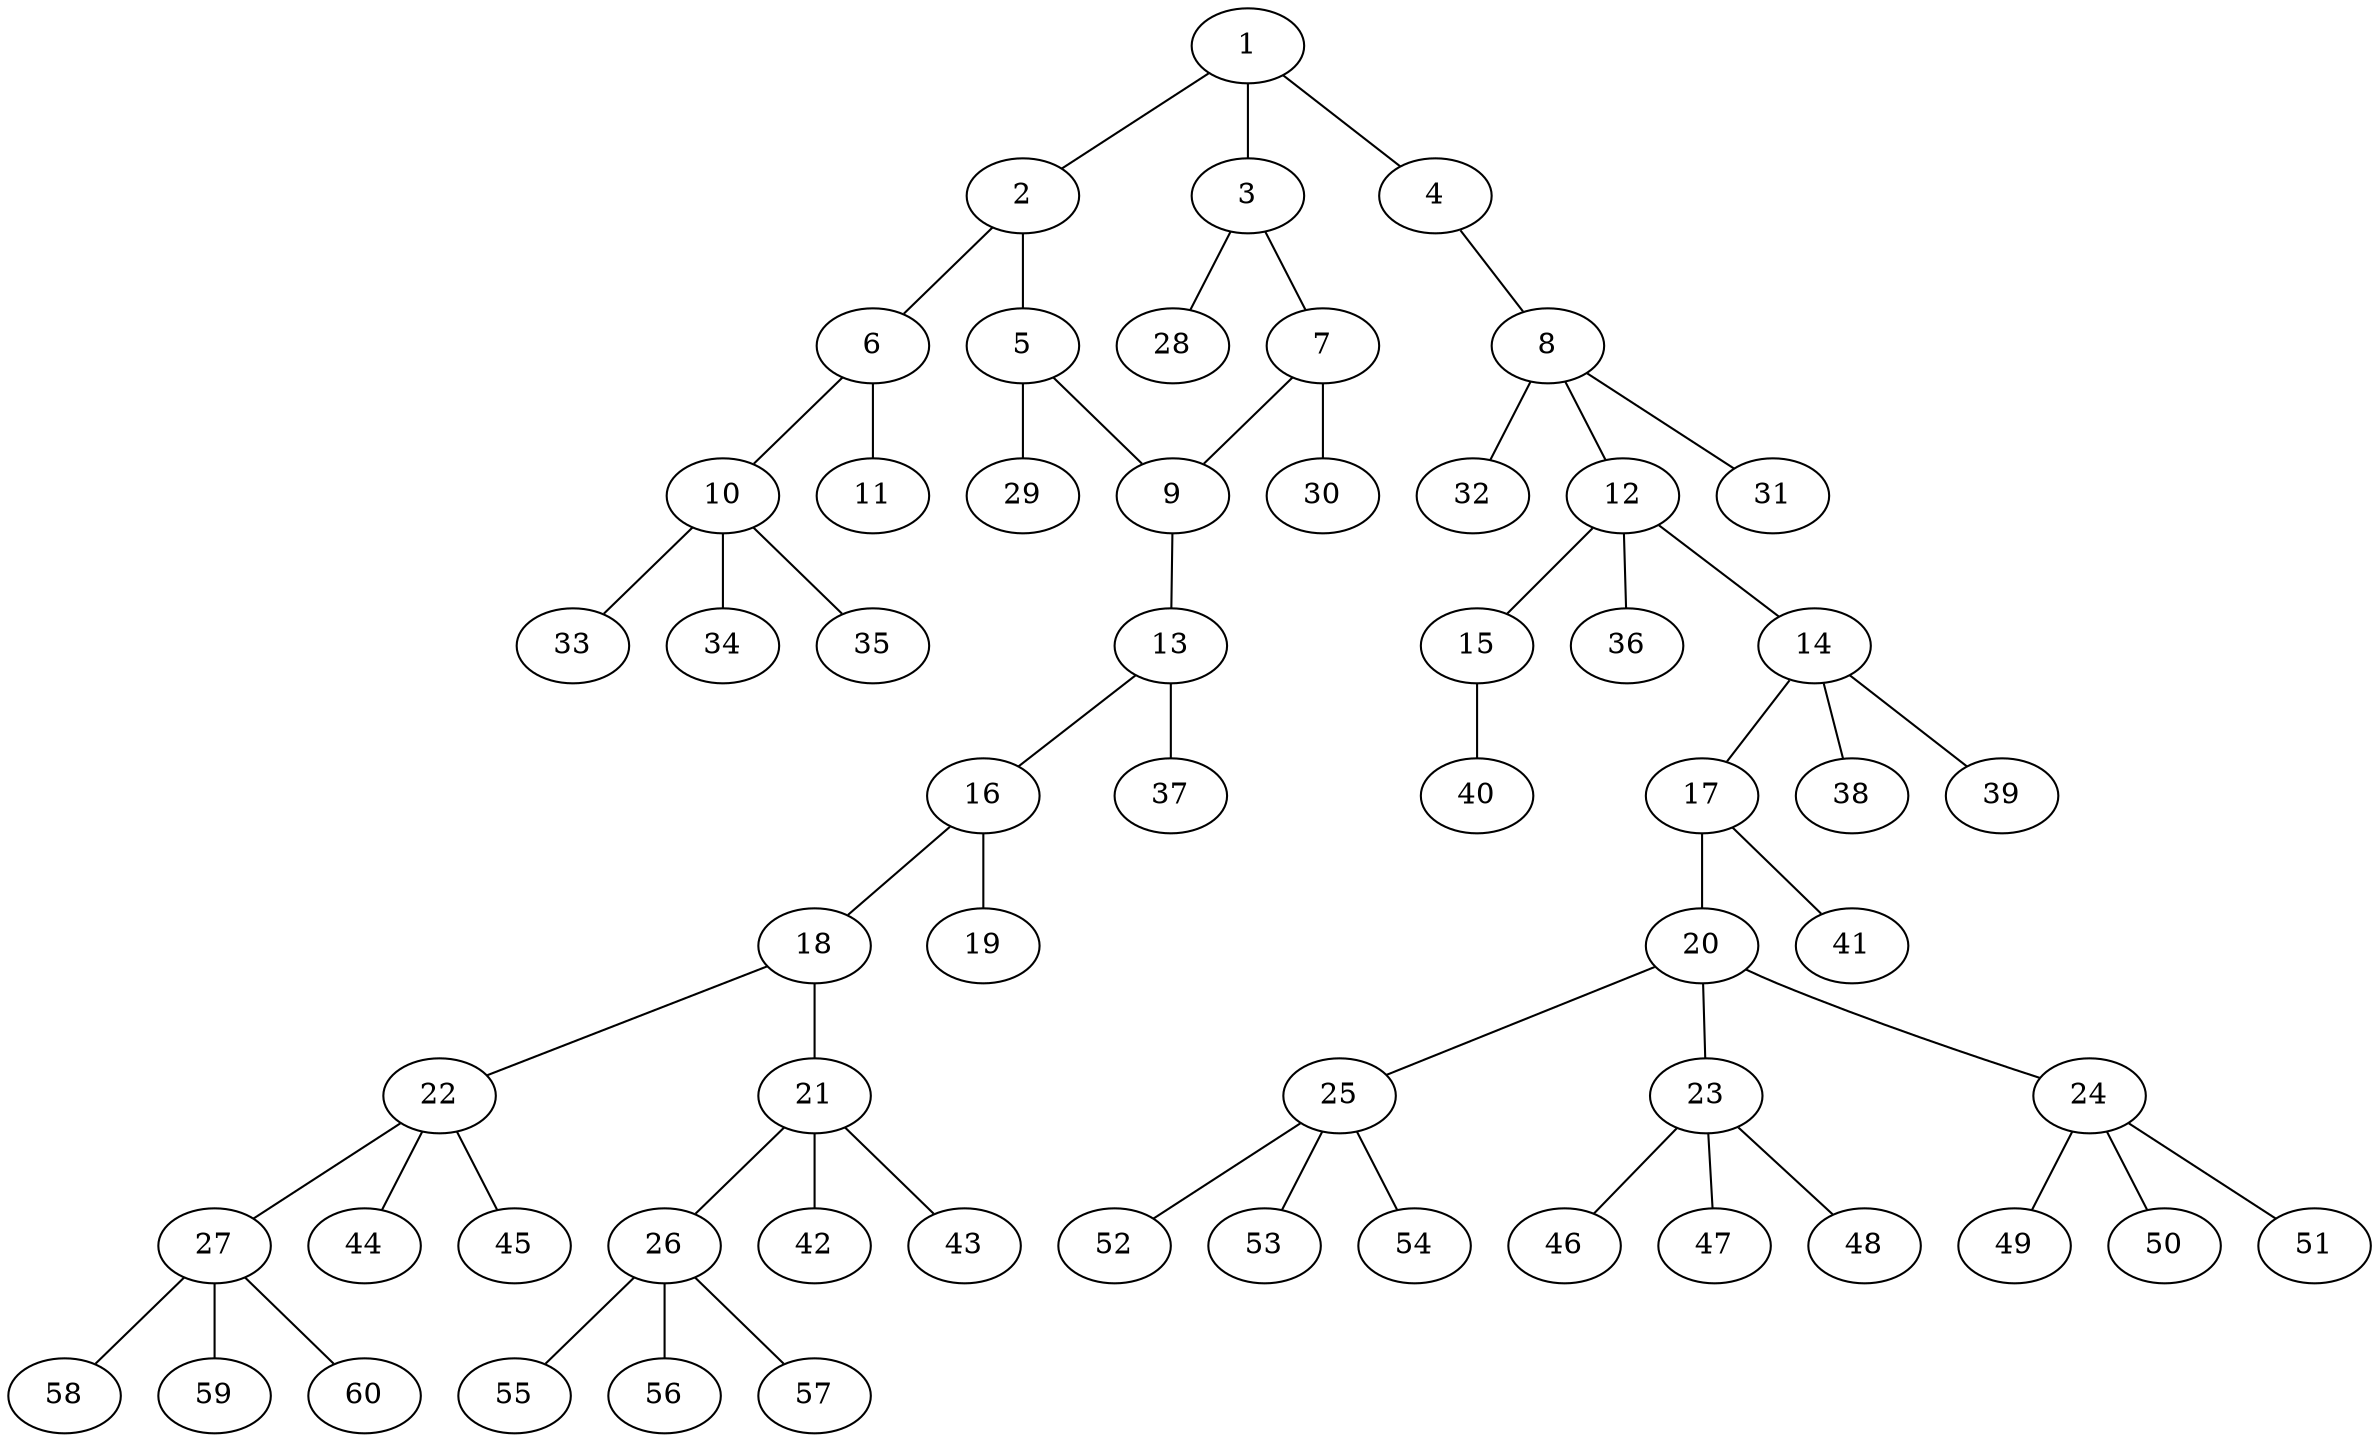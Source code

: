 graph molecule_1671 {
	1	 [chem=C];
	2	 [chem=C];
	1 -- 2	 [valence=2];
	3	 [chem=C];
	1 -- 3	 [valence=1];
	4	 [chem=O];
	1 -- 4	 [valence=1];
	5	 [chem=C];
	2 -- 5	 [valence=1];
	6	 [chem=C];
	2 -- 6	 [valence=1];
	7	 [chem=C];
	3 -- 7	 [valence=2];
	28	 [chem=H];
	3 -- 28	 [valence=1];
	8	 [chem=C];
	4 -- 8	 [valence=1];
	9	 [chem=C];
	5 -- 9	 [valence=2];
	29	 [chem=H];
	5 -- 29	 [valence=1];
	10	 [chem=C];
	6 -- 10	 [valence=1];
	11	 [chem=O];
	6 -- 11	 [valence=2];
	7 -- 9	 [valence=1];
	30	 [chem=H];
	7 -- 30	 [valence=1];
	12	 [chem=C];
	8 -- 12	 [valence=1];
	31	 [chem=H];
	8 -- 31	 [valence=1];
	32	 [chem=H];
	8 -- 32	 [valence=1];
	13	 [chem=N];
	9 -- 13	 [valence=1];
	33	 [chem=H];
	10 -- 33	 [valence=1];
	34	 [chem=H];
	10 -- 34	 [valence=1];
	35	 [chem=H];
	10 -- 35	 [valence=1];
	14	 [chem=C];
	12 -- 14	 [valence=1];
	15	 [chem=O];
	12 -- 15	 [valence=1];
	36	 [chem=H];
	12 -- 36	 [valence=1];
	16	 [chem=C];
	13 -- 16	 [valence=1];
	37	 [chem=H];
	13 -- 37	 [valence=1];
	17	 [chem=N];
	14 -- 17	 [valence=1];
	38	 [chem=H];
	14 -- 38	 [valence=1];
	39	 [chem=H];
	14 -- 39	 [valence=1];
	40	 [chem=H];
	15 -- 40	 [valence=1];
	18	 [chem=N];
	16 -- 18	 [valence=1];
	19	 [chem=O];
	16 -- 19	 [valence=2];
	20	 [chem=C];
	17 -- 20	 [valence=1];
	41	 [chem=H];
	17 -- 41	 [valence=1];
	21	 [chem=C];
	18 -- 21	 [valence=1];
	22	 [chem=C];
	18 -- 22	 [valence=1];
	23	 [chem=C];
	20 -- 23	 [valence=1];
	24	 [chem=C];
	20 -- 24	 [valence=1];
	25	 [chem=C];
	20 -- 25	 [valence=1];
	26	 [chem=C];
	21 -- 26	 [valence=1];
	42	 [chem=H];
	21 -- 42	 [valence=1];
	43	 [chem=H];
	21 -- 43	 [valence=1];
	27	 [chem=C];
	22 -- 27	 [valence=1];
	44	 [chem=H];
	22 -- 44	 [valence=1];
	45	 [chem=H];
	22 -- 45	 [valence=1];
	46	 [chem=H];
	23 -- 46	 [valence=1];
	47	 [chem=H];
	23 -- 47	 [valence=1];
	48	 [chem=H];
	23 -- 48	 [valence=1];
	49	 [chem=H];
	24 -- 49	 [valence=1];
	50	 [chem=H];
	24 -- 50	 [valence=1];
	51	 [chem=H];
	24 -- 51	 [valence=1];
	52	 [chem=H];
	25 -- 52	 [valence=1];
	53	 [chem=H];
	25 -- 53	 [valence=1];
	54	 [chem=H];
	25 -- 54	 [valence=1];
	55	 [chem=H];
	26 -- 55	 [valence=1];
	56	 [chem=H];
	26 -- 56	 [valence=1];
	57	 [chem=H];
	26 -- 57	 [valence=1];
	58	 [chem=H];
	27 -- 58	 [valence=1];
	59	 [chem=H];
	27 -- 59	 [valence=1];
	60	 [chem=H];
	27 -- 60	 [valence=1];
}
